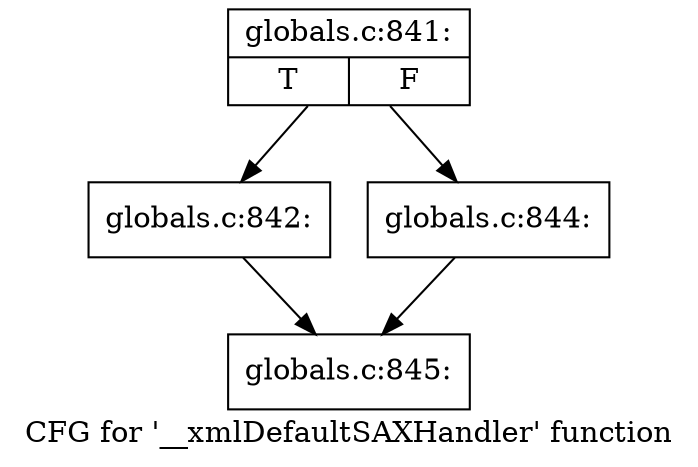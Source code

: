 digraph "CFG for '__xmlDefaultSAXHandler' function" {
	label="CFG for '__xmlDefaultSAXHandler' function";

	Node0x5624fdb3bd70 [shape=record,label="{globals.c:841:|{<s0>T|<s1>F}}"];
	Node0x5624fdb3bd70 -> Node0x5624fdb2b520;
	Node0x5624fdb3bd70 -> Node0x5624fdb3d0b0;
	Node0x5624fdb2b520 [shape=record,label="{globals.c:842:}"];
	Node0x5624fdb2b520 -> Node0x5624fdb3c4b0;
	Node0x5624fdb3d0b0 [shape=record,label="{globals.c:844:}"];
	Node0x5624fdb3d0b0 -> Node0x5624fdb3c4b0;
	Node0x5624fdb3c4b0 [shape=record,label="{globals.c:845:}"];
}
